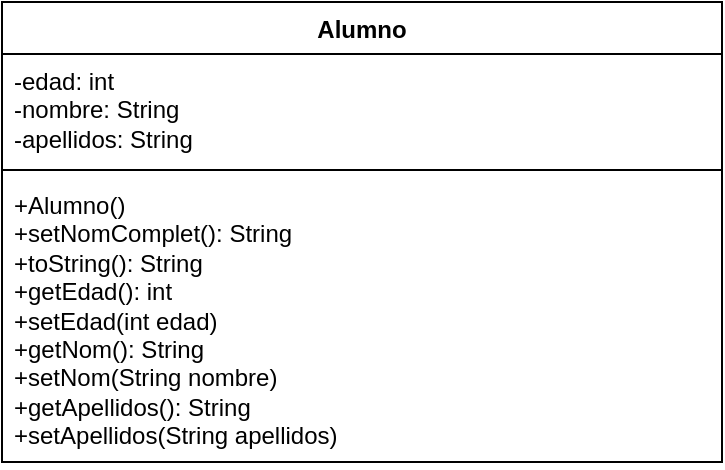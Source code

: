 <mxfile version="23.1.5" type="device">
  <diagram name="Página-1" id="Yasrbop4ntPLogZTA3yO">
    <mxGraphModel dx="712" dy="828" grid="1" gridSize="10" guides="1" tooltips="1" connect="1" arrows="1" fold="1" page="1" pageScale="1" pageWidth="827" pageHeight="1169" math="0" shadow="0">
      <root>
        <mxCell id="0" />
        <mxCell id="1" parent="0" />
        <mxCell id="krZqPm545CxTeEuyCO3s-5" value="Alumno" style="swimlane;fontStyle=1;align=center;verticalAlign=top;childLayout=stackLayout;horizontal=1;startSize=26;horizontalStack=0;resizeParent=1;resizeParentMax=0;resizeLast=0;collapsible=1;marginBottom=0;whiteSpace=wrap;html=1;" vertex="1" parent="1">
          <mxGeometry x="220" y="170" width="360" height="230" as="geometry" />
        </mxCell>
        <mxCell id="krZqPm545CxTeEuyCO3s-6" value="-edad: int&lt;div&gt;-nombre: String&lt;/div&gt;&lt;div&gt;-apellidos: String&lt;/div&gt;" style="text;strokeColor=none;fillColor=none;align=left;verticalAlign=top;spacingLeft=4;spacingRight=4;overflow=hidden;rotatable=0;points=[[0,0.5],[1,0.5]];portConstraint=eastwest;whiteSpace=wrap;html=1;" vertex="1" parent="krZqPm545CxTeEuyCO3s-5">
          <mxGeometry y="26" width="360" height="54" as="geometry" />
        </mxCell>
        <mxCell id="krZqPm545CxTeEuyCO3s-7" value="" style="line;strokeWidth=1;fillColor=none;align=left;verticalAlign=middle;spacingTop=-1;spacingLeft=3;spacingRight=3;rotatable=0;labelPosition=right;points=[];portConstraint=eastwest;strokeColor=inherit;" vertex="1" parent="krZqPm545CxTeEuyCO3s-5">
          <mxGeometry y="80" width="360" height="8" as="geometry" />
        </mxCell>
        <mxCell id="krZqPm545CxTeEuyCO3s-8" value="+Alumno()&lt;br&gt;+setNomComplet(): String&lt;br&gt;+toString(): String&lt;br&gt;+getEdad(): int&lt;br&gt;+setEdad(int edad)&lt;br&gt;+getNom(): String&lt;br&gt;+setNom(String nombre)&lt;br&gt;+getApellidos(): String&lt;br&gt;+setApellidos(String apellidos)" style="text;strokeColor=none;fillColor=none;align=left;verticalAlign=top;spacingLeft=4;spacingRight=4;overflow=hidden;rotatable=0;points=[[0,0.5],[1,0.5]];portConstraint=eastwest;whiteSpace=wrap;html=1;" vertex="1" parent="krZqPm545CxTeEuyCO3s-5">
          <mxGeometry y="88" width="360" height="142" as="geometry" />
        </mxCell>
      </root>
    </mxGraphModel>
  </diagram>
</mxfile>
